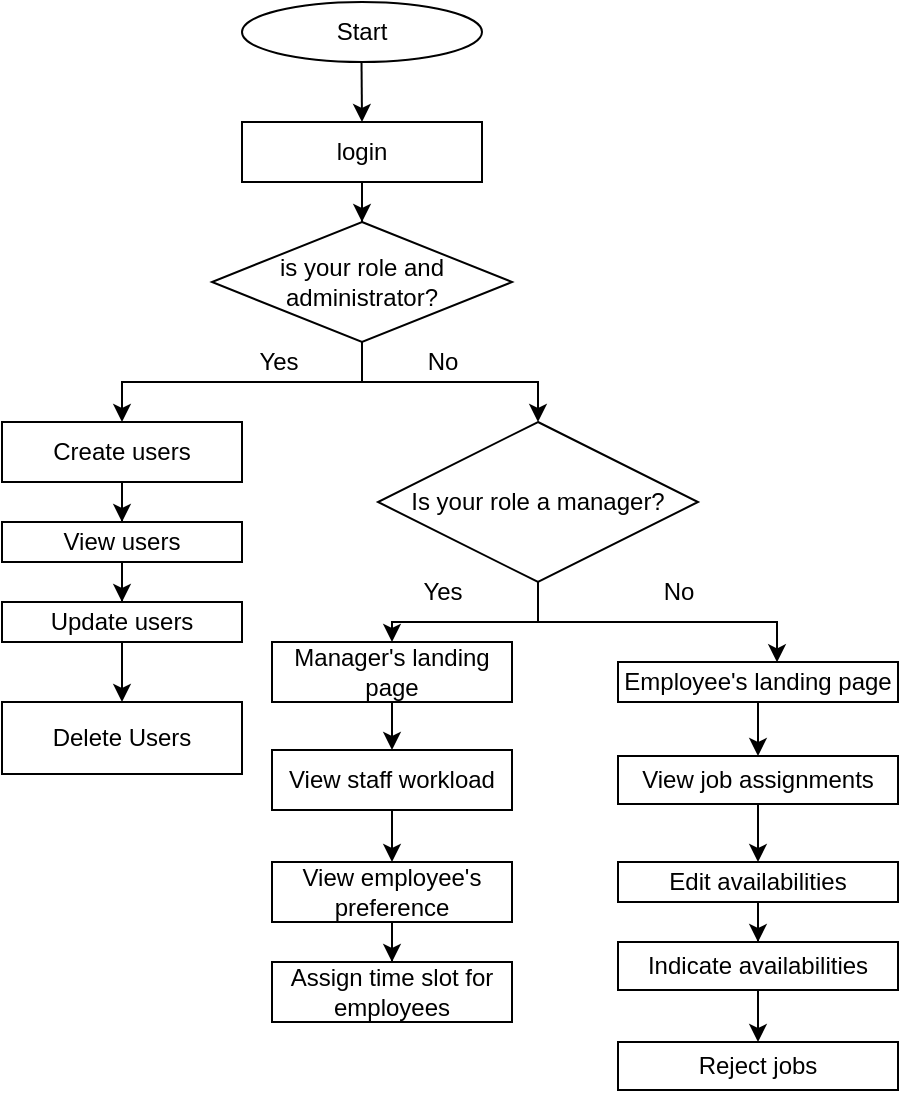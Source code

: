 <mxfile version="20.2.7" type="device"><diagram id="NVlY7Zu3MdlkbYWgJLYW" name="Page-1"><mxGraphModel dx="961" dy="436" grid="1" gridSize="10" guides="1" tooltips="1" connect="1" arrows="1" fold="1" page="1" pageScale="1" pageWidth="583" pageHeight="827" math="0" shadow="0"><root><mxCell id="0"/><mxCell id="1" parent="0"/><mxCell id="1NgOcw5VfABub0g6Ih5Z-2" value="Start" style="ellipse;whiteSpace=wrap;html=1;" vertex="1" parent="1"><mxGeometry x="232" y="10" width="120" height="30" as="geometry"/></mxCell><mxCell id="1NgOcw5VfABub0g6Ih5Z-11" value="" style="edgeStyle=orthogonalEdgeStyle;rounded=0;orthogonalLoop=1;jettySize=auto;html=1;" edge="1" parent="1" source="1NgOcw5VfABub0g6Ih5Z-5" target="1NgOcw5VfABub0g6Ih5Z-9"><mxGeometry relative="1" as="geometry"/></mxCell><mxCell id="1NgOcw5VfABub0g6Ih5Z-5" value="login" style="rounded=0;whiteSpace=wrap;html=1;" vertex="1" parent="1"><mxGeometry x="232" y="70" width="120" height="30" as="geometry"/></mxCell><mxCell id="1NgOcw5VfABub0g6Ih5Z-6" value="" style="endArrow=classic;html=1;rounded=0;entryX=0.5;entryY=0;entryDx=0;entryDy=0;" edge="1" parent="1" target="1NgOcw5VfABub0g6Ih5Z-5"><mxGeometry width="50" height="50" relative="1" as="geometry"><mxPoint x="291.76" y="40" as="sourcePoint"/><mxPoint x="291.76" y="100" as="targetPoint"/></mxGeometry></mxCell><mxCell id="1NgOcw5VfABub0g6Ih5Z-14" style="edgeStyle=orthogonalEdgeStyle;rounded=0;orthogonalLoop=1;jettySize=auto;html=1;entryX=0.5;entryY=0;entryDx=0;entryDy=0;" edge="1" parent="1" source="1NgOcw5VfABub0g6Ih5Z-9" target="1NgOcw5VfABub0g6Ih5Z-12"><mxGeometry relative="1" as="geometry"/></mxCell><mxCell id="1NgOcw5VfABub0g6Ih5Z-19" style="edgeStyle=orthogonalEdgeStyle;rounded=0;orthogonalLoop=1;jettySize=auto;html=1;exitX=0.5;exitY=1;exitDx=0;exitDy=0;" edge="1" parent="1" source="1NgOcw5VfABub0g6Ih5Z-9" target="1NgOcw5VfABub0g6Ih5Z-17"><mxGeometry relative="1" as="geometry"/></mxCell><mxCell id="1NgOcw5VfABub0g6Ih5Z-9" value="is your role and administrator?" style="rhombus;whiteSpace=wrap;html=1;" vertex="1" parent="1"><mxGeometry x="217" y="120" width="150" height="60" as="geometry"/></mxCell><mxCell id="1NgOcw5VfABub0g6Ih5Z-31" style="edgeStyle=orthogonalEdgeStyle;rounded=0;orthogonalLoop=1;jettySize=auto;html=1;exitX=0.5;exitY=1;exitDx=0;exitDy=0;entryX=0.5;entryY=0;entryDx=0;entryDy=0;" edge="1" parent="1" source="1NgOcw5VfABub0g6Ih5Z-12" target="1NgOcw5VfABub0g6Ih5Z-29"><mxGeometry relative="1" as="geometry"/></mxCell><mxCell id="1NgOcw5VfABub0g6Ih5Z-46" style="edgeStyle=orthogonalEdgeStyle;rounded=0;orthogonalLoop=1;jettySize=auto;html=1;exitX=0.5;exitY=1;exitDx=0;exitDy=0;entryX=0.568;entryY=0.008;entryDx=0;entryDy=0;entryPerimeter=0;" edge="1" parent="1" source="1NgOcw5VfABub0g6Ih5Z-12" target="1NgOcw5VfABub0g6Ih5Z-40"><mxGeometry relative="1" as="geometry"/></mxCell><mxCell id="1NgOcw5VfABub0g6Ih5Z-12" value="Is your role a manager?" style="rhombus;whiteSpace=wrap;html=1;" vertex="1" parent="1"><mxGeometry x="300" y="220" width="160" height="80" as="geometry"/></mxCell><mxCell id="1NgOcw5VfABub0g6Ih5Z-20" style="edgeStyle=orthogonalEdgeStyle;rounded=0;orthogonalLoop=1;jettySize=auto;html=1;entryX=0.5;entryY=0;entryDx=0;entryDy=0;" edge="1" parent="1" source="1NgOcw5VfABub0g6Ih5Z-17" target="1NgOcw5VfABub0g6Ih5Z-18"><mxGeometry relative="1" as="geometry"/></mxCell><mxCell id="1NgOcw5VfABub0g6Ih5Z-17" value="Create users" style="rounded=0;whiteSpace=wrap;html=1;" vertex="1" parent="1"><mxGeometry x="112" y="220" width="120" height="30" as="geometry"/></mxCell><mxCell id="1NgOcw5VfABub0g6Ih5Z-24" style="edgeStyle=orthogonalEdgeStyle;rounded=0;orthogonalLoop=1;jettySize=auto;html=1;entryX=0.5;entryY=0;entryDx=0;entryDy=0;" edge="1" parent="1" source="1NgOcw5VfABub0g6Ih5Z-18" target="1NgOcw5VfABub0g6Ih5Z-22"><mxGeometry relative="1" as="geometry"/></mxCell><mxCell id="1NgOcw5VfABub0g6Ih5Z-18" value="View users" style="rounded=0;whiteSpace=wrap;html=1;" vertex="1" parent="1"><mxGeometry x="112" y="270" width="120" height="20" as="geometry"/></mxCell><mxCell id="1NgOcw5VfABub0g6Ih5Z-28" style="edgeStyle=orthogonalEdgeStyle;rounded=0;orthogonalLoop=1;jettySize=auto;html=1;entryX=0.5;entryY=0;entryDx=0;entryDy=0;" edge="1" parent="1" source="1NgOcw5VfABub0g6Ih5Z-22" target="1NgOcw5VfABub0g6Ih5Z-23"><mxGeometry relative="1" as="geometry"/></mxCell><mxCell id="1NgOcw5VfABub0g6Ih5Z-22" value="Update users" style="rounded=0;whiteSpace=wrap;html=1;" vertex="1" parent="1"><mxGeometry x="112" y="310" width="120" height="20" as="geometry"/></mxCell><mxCell id="1NgOcw5VfABub0g6Ih5Z-23" value="Delete Users" style="rounded=0;whiteSpace=wrap;html=1;" vertex="1" parent="1"><mxGeometry x="112" y="360" width="120" height="36" as="geometry"/></mxCell><mxCell id="1NgOcw5VfABub0g6Ih5Z-34" style="edgeStyle=orthogonalEdgeStyle;rounded=0;orthogonalLoop=1;jettySize=auto;html=1;entryX=0.5;entryY=0;entryDx=0;entryDy=0;" edge="1" parent="1" source="1NgOcw5VfABub0g6Ih5Z-29" target="1NgOcw5VfABub0g6Ih5Z-32"><mxGeometry relative="1" as="geometry"/></mxCell><mxCell id="1NgOcw5VfABub0g6Ih5Z-29" value="Manager's landing page" style="rounded=0;whiteSpace=wrap;html=1;" vertex="1" parent="1"><mxGeometry x="247" y="330" width="120" height="30" as="geometry"/></mxCell><mxCell id="1NgOcw5VfABub0g6Ih5Z-37" style="edgeStyle=orthogonalEdgeStyle;rounded=0;orthogonalLoop=1;jettySize=auto;html=1;entryX=0.5;entryY=0;entryDx=0;entryDy=0;" edge="1" parent="1" source="1NgOcw5VfABub0g6Ih5Z-32" target="1NgOcw5VfABub0g6Ih5Z-35"><mxGeometry relative="1" as="geometry"/></mxCell><mxCell id="1NgOcw5VfABub0g6Ih5Z-32" value="View staff workload" style="rounded=0;whiteSpace=wrap;html=1;" vertex="1" parent="1"><mxGeometry x="247" y="384" width="120" height="30" as="geometry"/></mxCell><mxCell id="1NgOcw5VfABub0g6Ih5Z-39" style="edgeStyle=orthogonalEdgeStyle;rounded=0;orthogonalLoop=1;jettySize=auto;html=1;entryX=0.5;entryY=0;entryDx=0;entryDy=0;" edge="1" parent="1" source="1NgOcw5VfABub0g6Ih5Z-35" target="1NgOcw5VfABub0g6Ih5Z-38"><mxGeometry relative="1" as="geometry"/></mxCell><mxCell id="1NgOcw5VfABub0g6Ih5Z-35" value="View employee's preference" style="rounded=0;whiteSpace=wrap;html=1;" vertex="1" parent="1"><mxGeometry x="247" y="440" width="120" height="30" as="geometry"/></mxCell><mxCell id="1NgOcw5VfABub0g6Ih5Z-38" value="Assign time slot for employees" style="rounded=0;whiteSpace=wrap;html=1;" vertex="1" parent="1"><mxGeometry x="247" y="490" width="120" height="30" as="geometry"/></mxCell><mxCell id="1NgOcw5VfABub0g6Ih5Z-49" style="edgeStyle=orthogonalEdgeStyle;rounded=0;orthogonalLoop=1;jettySize=auto;html=1;exitX=0.5;exitY=1;exitDx=0;exitDy=0;entryX=0.5;entryY=0;entryDx=0;entryDy=0;" edge="1" parent="1" source="1NgOcw5VfABub0g6Ih5Z-40" target="1NgOcw5VfABub0g6Ih5Z-47"><mxGeometry relative="1" as="geometry"/></mxCell><mxCell id="1NgOcw5VfABub0g6Ih5Z-40" value="Employee's landing page" style="rounded=0;whiteSpace=wrap;html=1;" vertex="1" parent="1"><mxGeometry x="420" y="340" width="140" height="20" as="geometry"/></mxCell><mxCell id="1NgOcw5VfABub0g6Ih5Z-51" style="edgeStyle=orthogonalEdgeStyle;rounded=0;orthogonalLoop=1;jettySize=auto;html=1;entryX=0.5;entryY=0;entryDx=0;entryDy=0;" edge="1" parent="1" source="1NgOcw5VfABub0g6Ih5Z-47" target="1NgOcw5VfABub0g6Ih5Z-50"><mxGeometry relative="1" as="geometry"/></mxCell><mxCell id="1NgOcw5VfABub0g6Ih5Z-47" value="View job assignments" style="rounded=0;whiteSpace=wrap;html=1;" vertex="1" parent="1"><mxGeometry x="420" y="387" width="140" height="24" as="geometry"/></mxCell><mxCell id="1NgOcw5VfABub0g6Ih5Z-54" style="edgeStyle=orthogonalEdgeStyle;rounded=0;orthogonalLoop=1;jettySize=auto;html=1;entryX=0.5;entryY=0;entryDx=0;entryDy=0;" edge="1" parent="1" source="1NgOcw5VfABub0g6Ih5Z-50" target="1NgOcw5VfABub0g6Ih5Z-53"><mxGeometry relative="1" as="geometry"/></mxCell><mxCell id="1NgOcw5VfABub0g6Ih5Z-50" value="Edit availabilities" style="rounded=0;whiteSpace=wrap;html=1;" vertex="1" parent="1"><mxGeometry x="420" y="440" width="140" height="20" as="geometry"/></mxCell><mxCell id="1NgOcw5VfABub0g6Ih5Z-57" style="edgeStyle=orthogonalEdgeStyle;rounded=0;orthogonalLoop=1;jettySize=auto;html=1;entryX=0.5;entryY=0;entryDx=0;entryDy=0;" edge="1" parent="1" source="1NgOcw5VfABub0g6Ih5Z-53" target="1NgOcw5VfABub0g6Ih5Z-55"><mxGeometry relative="1" as="geometry"/></mxCell><mxCell id="1NgOcw5VfABub0g6Ih5Z-53" value="Indicate availabilities" style="rounded=0;whiteSpace=wrap;html=1;" vertex="1" parent="1"><mxGeometry x="420" y="480" width="140" height="24" as="geometry"/></mxCell><mxCell id="1NgOcw5VfABub0g6Ih5Z-55" value="Reject jobs" style="rounded=0;whiteSpace=wrap;html=1;" vertex="1" parent="1"><mxGeometry x="420" y="530" width="140" height="24" as="geometry"/></mxCell><mxCell id="1NgOcw5VfABub0g6Ih5Z-58" value="No" style="text;html=1;align=center;verticalAlign=middle;resizable=0;points=[];autosize=1;strokeColor=none;fillColor=none;" vertex="1" parent="1"><mxGeometry x="312" y="175" width="40" height="30" as="geometry"/></mxCell><mxCell id="1NgOcw5VfABub0g6Ih5Z-59" value="Yes" style="text;html=1;align=center;verticalAlign=middle;resizable=0;points=[];autosize=1;strokeColor=none;fillColor=none;" vertex="1" parent="1"><mxGeometry x="230" y="175" width="40" height="30" as="geometry"/></mxCell><mxCell id="1NgOcw5VfABub0g6Ih5Z-60" value="Yes" style="text;html=1;align=center;verticalAlign=middle;resizable=0;points=[];autosize=1;strokeColor=none;fillColor=none;" vertex="1" parent="1"><mxGeometry x="312" y="290" width="40" height="30" as="geometry"/></mxCell><mxCell id="1NgOcw5VfABub0g6Ih5Z-62" value="No" style="text;html=1;align=center;verticalAlign=middle;resizable=0;points=[];autosize=1;strokeColor=none;fillColor=none;" vertex="1" parent="1"><mxGeometry x="430" y="290" width="40" height="30" as="geometry"/></mxCell></root></mxGraphModel></diagram></mxfile>
